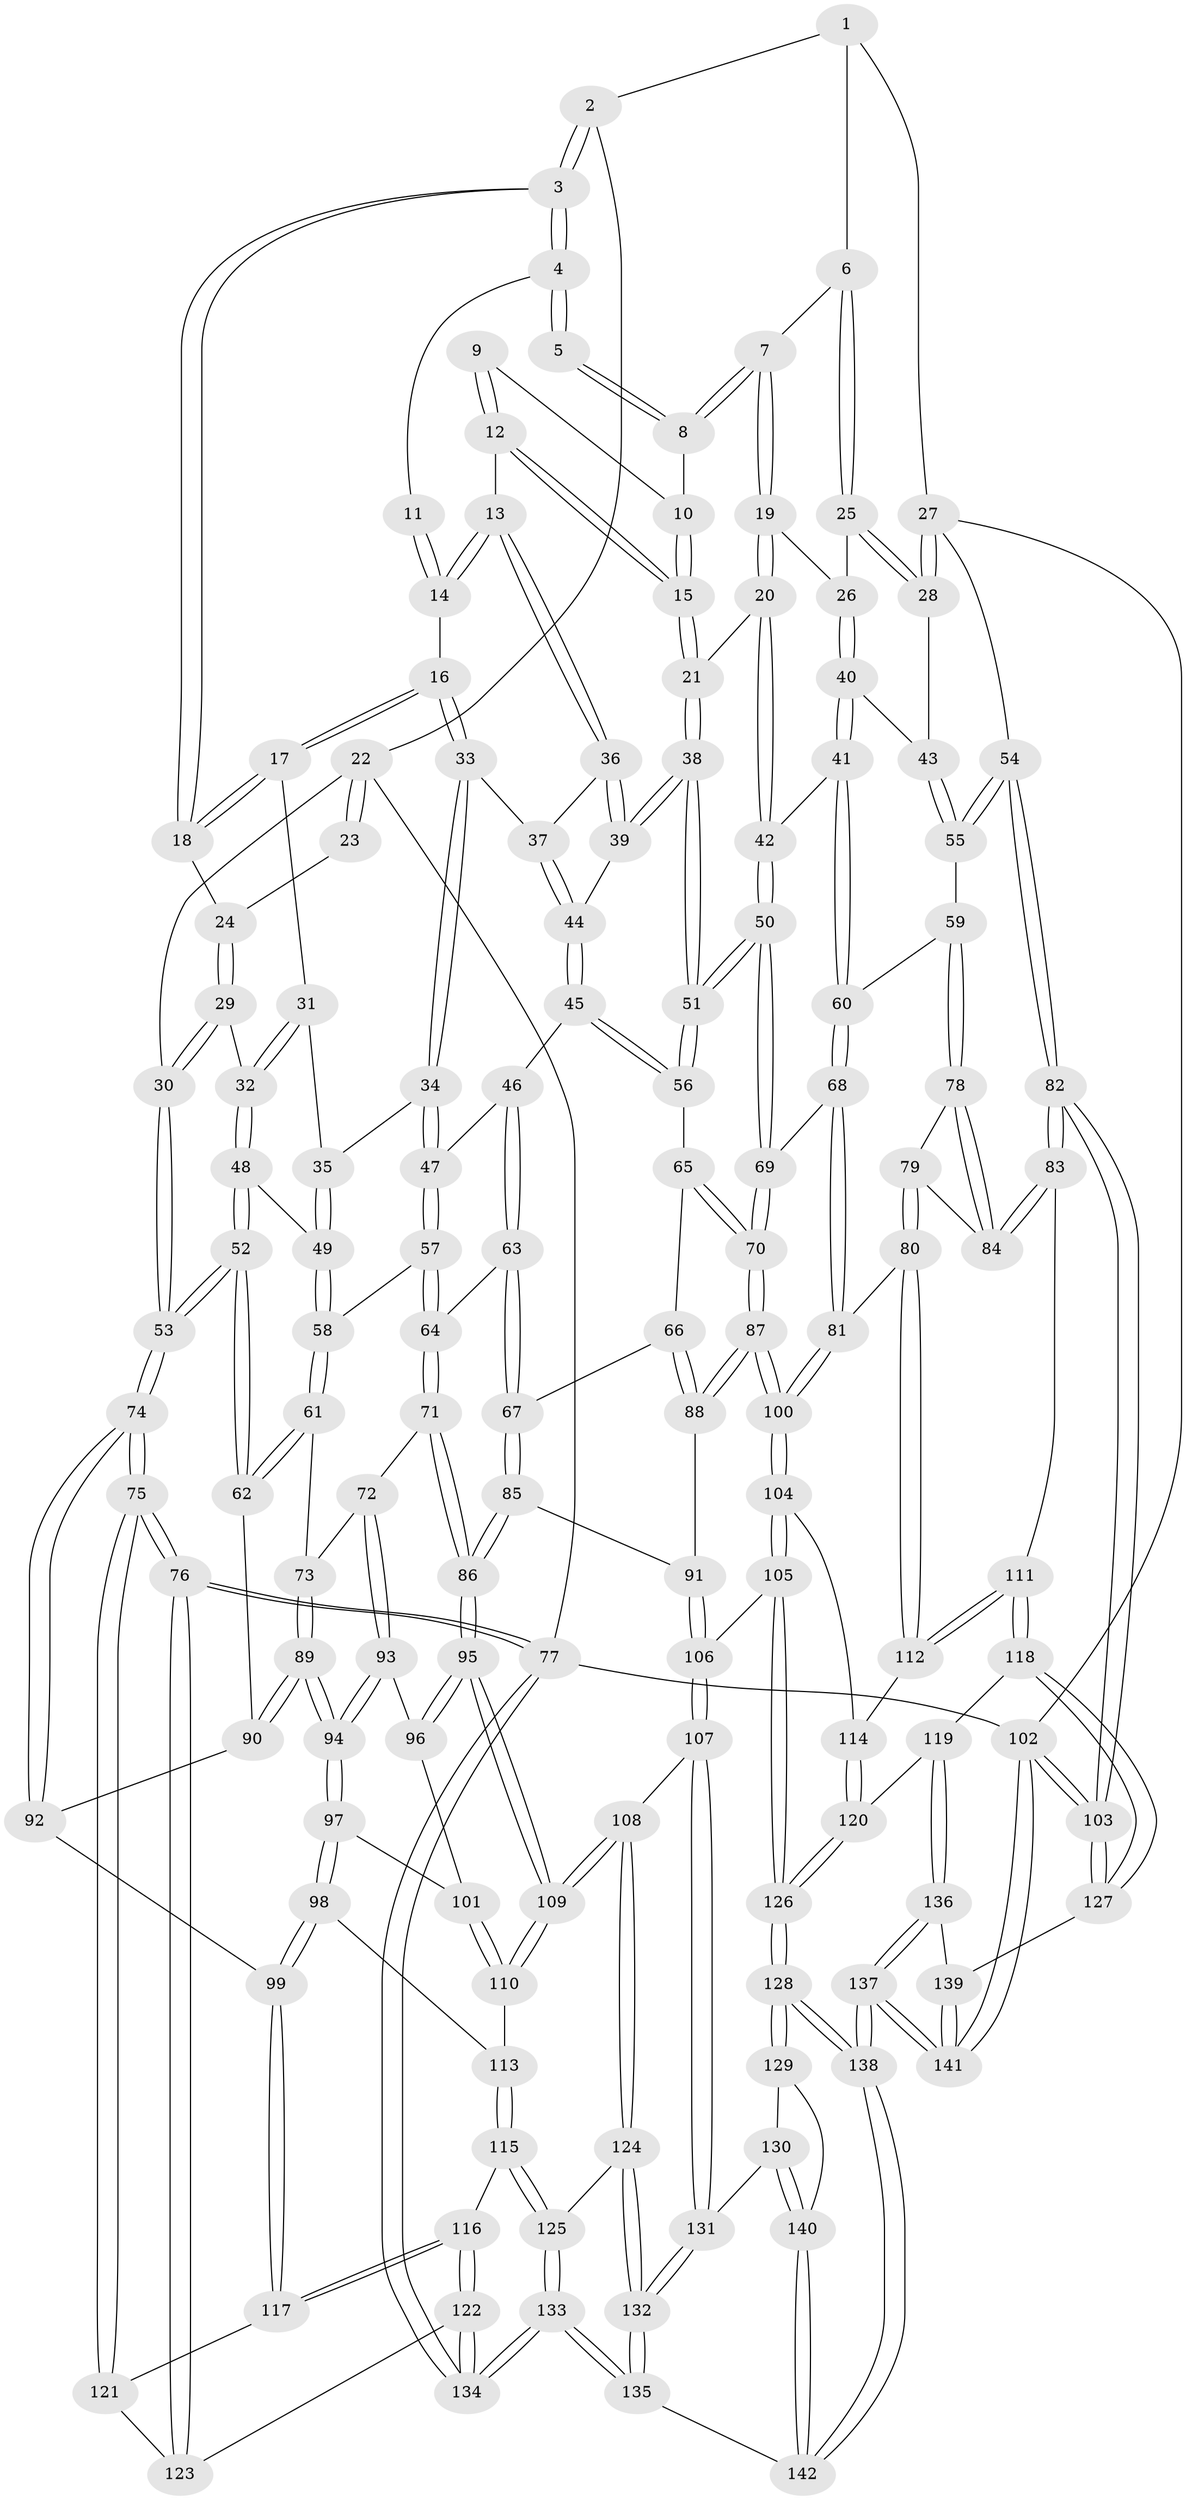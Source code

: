 // coarse degree distribution, {4: 0.43023255813953487, 6: 0.08139534883720931, 5: 0.3953488372093023, 3: 0.09302325581395349}
// Generated by graph-tools (version 1.1) at 2025/42/03/06/25 10:42:28]
// undirected, 142 vertices, 351 edges
graph export_dot {
graph [start="1"]
  node [color=gray90,style=filled];
  1 [pos="+0.9197182452471314+0"];
  2 [pos="+0.16841277743713576+0"];
  3 [pos="+0.38285506558677485+0"];
  4 [pos="+0.46284915775123525+0"];
  5 [pos="+0.7509667204836566+0"];
  6 [pos="+0.9110774471466949+0.10439810259710582"];
  7 [pos="+0.7928405024754049+0.09271005207187544"];
  8 [pos="+0.7869425868161992+0.08669281380453384"];
  9 [pos="+0.5928814925817826+0.05925822352506768"];
  10 [pos="+0.7217266097198926+0.10578189200298194"];
  11 [pos="+0.5343263792255277+0"];
  12 [pos="+0.6272518318960907+0.20238576797632435"];
  13 [pos="+0.5962706324399272+0.21615020010499783"];
  14 [pos="+0.5582230906290077+0.2026968762881494"];
  15 [pos="+0.669345390245301+0.2197596776701946"];
  16 [pos="+0.45976357129403334+0.1750866896912529"];
  17 [pos="+0.3723641211838111+0"];
  18 [pos="+0.3799452773405662+0"];
  19 [pos="+0.7909110928679406+0.2266159821961556"];
  20 [pos="+0.7306599287665112+0.2506565762111012"];
  21 [pos="+0.698762879825808+0.24977970223588408"];
  22 [pos="+0+0.07876681937068993"];
  23 [pos="+0.06099210950694306+0.11135031405838709"];
  24 [pos="+0.073270058181109+0.12140019900960639"];
  25 [pos="+0.9878249514129596+0.17111145425136698"];
  26 [pos="+0.8216198694715207+0.23831787803948745"];
  27 [pos="+1+0.18813680037837222"];
  28 [pos="+1+0.17562155276993796"];
  29 [pos="+0.11301490932090388+0.1809990314262817"];
  30 [pos="+0+0.1943469284854771"];
  31 [pos="+0.3518253115928402+0"];
  32 [pos="+0.15105030258731145+0.22641190239680634"];
  33 [pos="+0.45715388517939454+0.23903495946731634"];
  34 [pos="+0.41150631238229657+0.29324658487927396"];
  35 [pos="+0.3273532216559667+0.2664541603322096"];
  36 [pos="+0.5737814217423233+0.25287679119051143"];
  37 [pos="+0.5187950937236542+0.28011613418099934"];
  38 [pos="+0.6419348609729907+0.36749280731876366"];
  39 [pos="+0.5904409854022843+0.30156215174922013"];
  40 [pos="+0.8511545258384525+0.3102708456956241"];
  41 [pos="+0.8102440894377219+0.4046230751236264"];
  42 [pos="+0.7926042943736608+0.40565647709620256"];
  43 [pos="+0.9060094856815684+0.31419998090868617"];
  44 [pos="+0.5235138563294319+0.31682298856974883"];
  45 [pos="+0.5174988775871425+0.39069420518786274"];
  46 [pos="+0.4880712403709993+0.39026599771952064"];
  47 [pos="+0.4223460806435312+0.35800817173590754"];
  48 [pos="+0.14773911832106368+0.2590652557176704"];
  49 [pos="+0.2504060831291896+0.3163229908800756"];
  50 [pos="+0.6688970599070427+0.4651875526436939"];
  51 [pos="+0.6342216322604327+0.421172522297794"];
  52 [pos="+0+0.41406578061233335"];
  53 [pos="+0+0.4255138071481525"];
  54 [pos="+1+0.43367568148923363"];
  55 [pos="+0.9911575528068552+0.4347875201117679"];
  56 [pos="+0.5382348737452521+0.40256079631452996"];
  57 [pos="+0.307809019474677+0.4335540380953259"];
  58 [pos="+0.28964037401268067+0.42567429830007575"];
  59 [pos="+0.9154811779893605+0.45800318383524996"];
  60 [pos="+0.8930939164666398+0.4533634690995938"];
  61 [pos="+0.18152744520877817+0.4863405528058783"];
  62 [pos="+0.05454981974566763+0.4670111650161155"];
  63 [pos="+0.4136167439208175+0.5086077938626952"];
  64 [pos="+0.3367682198701798+0.4783387976807886"];
  65 [pos="+0.4994804543317719+0.49692482263688575"];
  66 [pos="+0.4471018866131695+0.5301389348276326"];
  67 [pos="+0.4310802279834871+0.5288796795870768"];
  68 [pos="+0.7709462434087195+0.5758959049392608"];
  69 [pos="+0.6685254299744176+0.49135169922719774"];
  70 [pos="+0.6141704395095167+0.5613280293029869"];
  71 [pos="+0.30702526108601924+0.5768259934567541"];
  72 [pos="+0.29123059543410823+0.5823815741884596"];
  73 [pos="+0.20106925147202662+0.5378434120395055"];
  74 [pos="+0+0.6301773594570121"];
  75 [pos="+0+0.6935129507195382"];
  76 [pos="+0+0.7841699553561688"];
  77 [pos="+0+1"];
  78 [pos="+0.9127520676394698+0.4746361871345088"];
  79 [pos="+0.8602606634397101+0.6415794258542663"];
  80 [pos="+0.8207243005439109+0.6519118707693597"];
  81 [pos="+0.8087990837899858+0.6454826110092453"];
  82 [pos="+1+0.6975936735514354"];
  83 [pos="+1+0.6917330812425916"];
  84 [pos="+0.9666193181392005+0.6584952128916514"];
  85 [pos="+0.4023424960950432+0.6403750954238697"];
  86 [pos="+0.38282023388602604+0.6514891723554302"];
  87 [pos="+0.5863422433989075+0.615070714291902"];
  88 [pos="+0.5705214985813386+0.6140782406736437"];
  89 [pos="+0.1890190130216383+0.6270687504046674"];
  90 [pos="+0.10836491900848808+0.5858488538652812"];
  91 [pos="+0.4622755861585835+0.6515321410637755"];
  92 [pos="+0.09846134875944362+0.625614279171462"];
  93 [pos="+0.24984728689900018+0.6345522037045144"];
  94 [pos="+0.19743674012044413+0.650174840617755"];
  95 [pos="+0.3658597915670185+0.6869887156335958"];
  96 [pos="+0.2629712019376244+0.6447305573967699"];
  97 [pos="+0.1847371883206889+0.6829124844035119"];
  98 [pos="+0.16555591065233632+0.7049929057837911"];
  99 [pos="+0.11799875101888771+0.729385628159975"];
  100 [pos="+0.623325550338527+0.7193146413565435"];
  101 [pos="+0.2852802267548821+0.7160187215107827"];
  102 [pos="+1+1"];
  103 [pos="+1+0.8374520698887841"];
  104 [pos="+0.6213653912382632+0.7303795439585824"];
  105 [pos="+0.6156585782445616+0.7412274620912765"];
  106 [pos="+0.5018436388553565+0.8006191033588631"];
  107 [pos="+0.48938862558322405+0.8123247169315153"];
  108 [pos="+0.3562410921903707+0.7615088840204814"];
  109 [pos="+0.3526456377636874+0.7526225781523225"];
  110 [pos="+0.338529096421504+0.7489750172681121"];
  111 [pos="+0.8616196277516053+0.8028850846893927"];
  112 [pos="+0.8215393269205724+0.6991087960674587"];
  113 [pos="+0.2325501024880386+0.76127968527891"];
  114 [pos="+0.7463309417400754+0.7767708110808157"];
  115 [pos="+0.22170329560736704+0.8533485947845414"];
  116 [pos="+0.18984103863928595+0.8501269614583639"];
  117 [pos="+0.11696236110170256+0.7303580598757413"];
  118 [pos="+0.8583806892095885+0.8166716904130413"];
  119 [pos="+0.7888435790023991+0.8607972366320186"];
  120 [pos="+0.7829610228815892+0.8607123149567694"];
  121 [pos="+0.10841433160791723+0.7324999433227328"];
  122 [pos="+0.10094601947238563+0.921532542186172"];
  123 [pos="+0.06955146845212203+0.8890655408231576"];
  124 [pos="+0.309382180481599+0.8453631323068769"];
  125 [pos="+0.24123011454181262+0.8623093259659577"];
  126 [pos="+0.6857368934966851+0.9070927003518586"];
  127 [pos="+0.9388293350944628+0.8882993671039388"];
  128 [pos="+0.6831292945484068+0.9131187959226442"];
  129 [pos="+0.6118546450644725+0.9046757722455665"];
  130 [pos="+0.5349089264975266+0.8943964954280254"];
  131 [pos="+0.4897200310498217+0.8676992436590693"];
  132 [pos="+0.40182652785678086+0.9971811238600439"];
  133 [pos="+0.23198910075020554+1"];
  134 [pos="+0.13853229200755912+1"];
  135 [pos="+0.37164533580696923+1"];
  136 [pos="+0.8579574954025833+0.9790276992824618"];
  137 [pos="+0.8125278954337241+1"];
  138 [pos="+0.67981317887596+1"];
  139 [pos="+0.9318424503733322+0.8992508775361419"];
  140 [pos="+0.5614641153536917+0.9645789294743187"];
  141 [pos="+1+1"];
  142 [pos="+0.6499353078224271+1"];
  1 -- 2;
  1 -- 6;
  1 -- 27;
  2 -- 3;
  2 -- 3;
  2 -- 22;
  3 -- 4;
  3 -- 4;
  3 -- 18;
  3 -- 18;
  4 -- 5;
  4 -- 5;
  4 -- 11;
  5 -- 8;
  5 -- 8;
  6 -- 7;
  6 -- 25;
  6 -- 25;
  7 -- 8;
  7 -- 8;
  7 -- 19;
  7 -- 19;
  8 -- 10;
  9 -- 10;
  9 -- 12;
  9 -- 12;
  10 -- 15;
  10 -- 15;
  11 -- 14;
  11 -- 14;
  12 -- 13;
  12 -- 15;
  12 -- 15;
  13 -- 14;
  13 -- 14;
  13 -- 36;
  13 -- 36;
  14 -- 16;
  15 -- 21;
  15 -- 21;
  16 -- 17;
  16 -- 17;
  16 -- 33;
  16 -- 33;
  17 -- 18;
  17 -- 18;
  17 -- 31;
  18 -- 24;
  19 -- 20;
  19 -- 20;
  19 -- 26;
  20 -- 21;
  20 -- 42;
  20 -- 42;
  21 -- 38;
  21 -- 38;
  22 -- 23;
  22 -- 23;
  22 -- 30;
  22 -- 77;
  23 -- 24;
  24 -- 29;
  24 -- 29;
  25 -- 26;
  25 -- 28;
  25 -- 28;
  26 -- 40;
  26 -- 40;
  27 -- 28;
  27 -- 28;
  27 -- 54;
  27 -- 102;
  28 -- 43;
  29 -- 30;
  29 -- 30;
  29 -- 32;
  30 -- 53;
  30 -- 53;
  31 -- 32;
  31 -- 32;
  31 -- 35;
  32 -- 48;
  32 -- 48;
  33 -- 34;
  33 -- 34;
  33 -- 37;
  34 -- 35;
  34 -- 47;
  34 -- 47;
  35 -- 49;
  35 -- 49;
  36 -- 37;
  36 -- 39;
  36 -- 39;
  37 -- 44;
  37 -- 44;
  38 -- 39;
  38 -- 39;
  38 -- 51;
  38 -- 51;
  39 -- 44;
  40 -- 41;
  40 -- 41;
  40 -- 43;
  41 -- 42;
  41 -- 60;
  41 -- 60;
  42 -- 50;
  42 -- 50;
  43 -- 55;
  43 -- 55;
  44 -- 45;
  44 -- 45;
  45 -- 46;
  45 -- 56;
  45 -- 56;
  46 -- 47;
  46 -- 63;
  46 -- 63;
  47 -- 57;
  47 -- 57;
  48 -- 49;
  48 -- 52;
  48 -- 52;
  49 -- 58;
  49 -- 58;
  50 -- 51;
  50 -- 51;
  50 -- 69;
  50 -- 69;
  51 -- 56;
  51 -- 56;
  52 -- 53;
  52 -- 53;
  52 -- 62;
  52 -- 62;
  53 -- 74;
  53 -- 74;
  54 -- 55;
  54 -- 55;
  54 -- 82;
  54 -- 82;
  55 -- 59;
  56 -- 65;
  57 -- 58;
  57 -- 64;
  57 -- 64;
  58 -- 61;
  58 -- 61;
  59 -- 60;
  59 -- 78;
  59 -- 78;
  60 -- 68;
  60 -- 68;
  61 -- 62;
  61 -- 62;
  61 -- 73;
  62 -- 90;
  63 -- 64;
  63 -- 67;
  63 -- 67;
  64 -- 71;
  64 -- 71;
  65 -- 66;
  65 -- 70;
  65 -- 70;
  66 -- 67;
  66 -- 88;
  66 -- 88;
  67 -- 85;
  67 -- 85;
  68 -- 69;
  68 -- 81;
  68 -- 81;
  69 -- 70;
  69 -- 70;
  70 -- 87;
  70 -- 87;
  71 -- 72;
  71 -- 86;
  71 -- 86;
  72 -- 73;
  72 -- 93;
  72 -- 93;
  73 -- 89;
  73 -- 89;
  74 -- 75;
  74 -- 75;
  74 -- 92;
  74 -- 92;
  75 -- 76;
  75 -- 76;
  75 -- 121;
  75 -- 121;
  76 -- 77;
  76 -- 77;
  76 -- 123;
  76 -- 123;
  77 -- 134;
  77 -- 134;
  77 -- 102;
  78 -- 79;
  78 -- 84;
  78 -- 84;
  79 -- 80;
  79 -- 80;
  79 -- 84;
  80 -- 81;
  80 -- 112;
  80 -- 112;
  81 -- 100;
  81 -- 100;
  82 -- 83;
  82 -- 83;
  82 -- 103;
  82 -- 103;
  83 -- 84;
  83 -- 84;
  83 -- 111;
  85 -- 86;
  85 -- 86;
  85 -- 91;
  86 -- 95;
  86 -- 95;
  87 -- 88;
  87 -- 88;
  87 -- 100;
  87 -- 100;
  88 -- 91;
  89 -- 90;
  89 -- 90;
  89 -- 94;
  89 -- 94;
  90 -- 92;
  91 -- 106;
  91 -- 106;
  92 -- 99;
  93 -- 94;
  93 -- 94;
  93 -- 96;
  94 -- 97;
  94 -- 97;
  95 -- 96;
  95 -- 96;
  95 -- 109;
  95 -- 109;
  96 -- 101;
  97 -- 98;
  97 -- 98;
  97 -- 101;
  98 -- 99;
  98 -- 99;
  98 -- 113;
  99 -- 117;
  99 -- 117;
  100 -- 104;
  100 -- 104;
  101 -- 110;
  101 -- 110;
  102 -- 103;
  102 -- 103;
  102 -- 141;
  102 -- 141;
  103 -- 127;
  103 -- 127;
  104 -- 105;
  104 -- 105;
  104 -- 114;
  105 -- 106;
  105 -- 126;
  105 -- 126;
  106 -- 107;
  106 -- 107;
  107 -- 108;
  107 -- 131;
  107 -- 131;
  108 -- 109;
  108 -- 109;
  108 -- 124;
  108 -- 124;
  109 -- 110;
  109 -- 110;
  110 -- 113;
  111 -- 112;
  111 -- 112;
  111 -- 118;
  111 -- 118;
  112 -- 114;
  113 -- 115;
  113 -- 115;
  114 -- 120;
  114 -- 120;
  115 -- 116;
  115 -- 125;
  115 -- 125;
  116 -- 117;
  116 -- 117;
  116 -- 122;
  116 -- 122;
  117 -- 121;
  118 -- 119;
  118 -- 127;
  118 -- 127;
  119 -- 120;
  119 -- 136;
  119 -- 136;
  120 -- 126;
  120 -- 126;
  121 -- 123;
  122 -- 123;
  122 -- 134;
  122 -- 134;
  124 -- 125;
  124 -- 132;
  124 -- 132;
  125 -- 133;
  125 -- 133;
  126 -- 128;
  126 -- 128;
  127 -- 139;
  128 -- 129;
  128 -- 129;
  128 -- 138;
  128 -- 138;
  129 -- 130;
  129 -- 140;
  130 -- 131;
  130 -- 140;
  130 -- 140;
  131 -- 132;
  131 -- 132;
  132 -- 135;
  132 -- 135;
  133 -- 134;
  133 -- 134;
  133 -- 135;
  133 -- 135;
  135 -- 142;
  136 -- 137;
  136 -- 137;
  136 -- 139;
  137 -- 138;
  137 -- 138;
  137 -- 141;
  137 -- 141;
  138 -- 142;
  138 -- 142;
  139 -- 141;
  139 -- 141;
  140 -- 142;
  140 -- 142;
}
